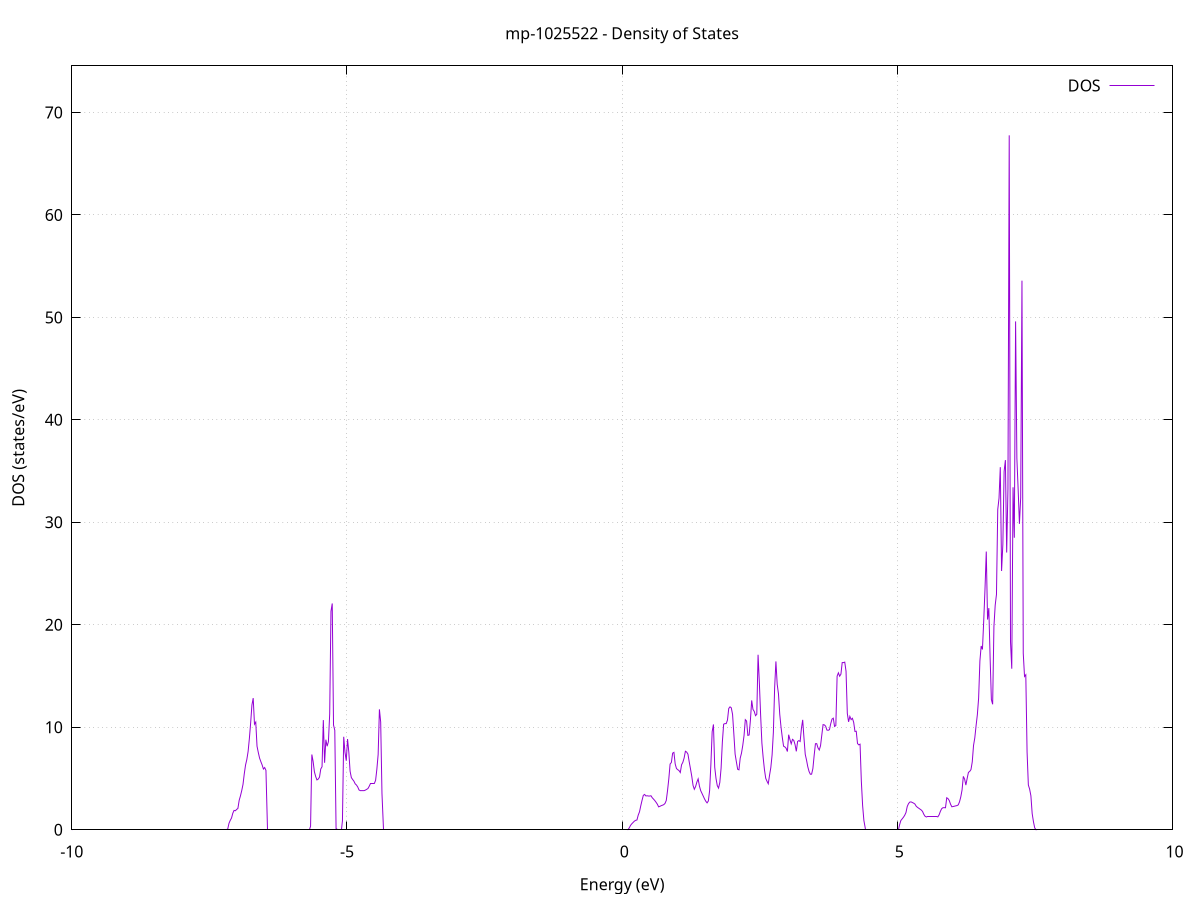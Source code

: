 set title 'mp-1025522 - Density of States'
set xlabel 'Energy (eV)'
set ylabel 'DOS (states/eV)'
set grid
set xrange [-10:10]
set yrange [0:74.542]
set xzeroaxis lt -1
set terminal png size 800,600
set output 'mp-1025522_dos_gnuplot.png'
plot '-' using 1:2 with lines title 'DOS'
-36.679900 0.000000
-36.656700 0.000000
-36.633600 0.000000
-36.610400 0.000000
-36.587200 0.000000
-36.564100 0.000000
-36.540900 0.000000
-36.517700 0.000000
-36.494600 0.000000
-36.471400 0.000000
-36.448200 0.000000
-36.425100 0.000000
-36.401900 0.000000
-36.378700 0.000000
-36.355600 0.000000
-36.332400 0.000000
-36.309200 0.000000
-36.286100 0.000000
-36.262900 0.000000
-36.239700 0.000000
-36.216600 0.000000
-36.193400 0.000000
-36.170200 0.000000
-36.147100 0.000000
-36.123900 0.000000
-36.100700 0.000000
-36.077600 0.000000
-36.054400 0.000000
-36.031300 0.000000
-36.008100 0.000000
-35.984900 0.000000
-35.961800 0.000000
-35.938600 0.000000
-35.915400 0.000000
-35.892300 0.000000
-35.869100 0.000000
-35.845900 0.000000
-35.822800 0.000000
-35.799600 0.000000
-35.776400 0.000000
-35.753300 0.000000
-35.730100 0.000000
-35.706900 0.000000
-35.683800 0.000000
-35.660600 0.000000
-35.637400 0.000000
-35.614300 0.000000
-35.591100 0.000000
-35.567900 0.000000
-35.544800 0.000000
-35.521600 0.000000
-35.498400 0.000000
-35.475300 0.000000
-35.452100 0.000000
-35.428900 0.000000
-35.405800 0.000000
-35.382600 0.000000
-35.359500 0.000000
-35.336300 0.000000
-35.313100 0.000000
-35.290000 0.000000
-35.266800 0.000000
-35.243600 0.000000
-35.220500 0.000000
-35.197300 0.000000
-35.174100 0.000000
-35.151000 0.000000
-35.127800 0.000000
-35.104600 0.000000
-35.081500 0.000000
-35.058300 0.000000
-35.035100 0.000000
-35.012000 0.000000
-34.988800 0.000000
-34.965600 0.000000
-34.942500 0.000000
-34.919300 0.000000
-34.896100 0.000000
-34.873000 0.000000
-34.849800 0.000000
-34.826600 0.000000
-34.803500 0.000000
-34.780300 0.000000
-34.757200 0.000000
-34.734000 0.000000
-34.710800 0.000000
-34.687700 0.000000
-34.664500 0.000000
-34.641300 0.000000
-34.618200 0.000000
-34.595000 0.000000
-34.571800 628.973300
-34.548700 0.000000
-34.525500 0.000000
-34.502300 0.000000
-34.479200 0.000000
-34.456000 0.000000
-34.432800 0.000000
-34.409700 0.000000
-34.386500 0.000000
-34.363300 0.000000
-34.340200 0.000000
-34.317000 0.000000
-34.293800 0.000000
-34.270700 0.000000
-34.247500 0.000000
-34.224300 0.000000
-34.201200 0.000000
-34.178000 0.000000
-34.154900 0.000000
-34.131700 0.000000
-34.108500 0.000000
-34.085400 0.000000
-34.062200 0.000000
-34.039000 0.000000
-34.015900 0.000000
-33.992700 0.000000
-33.969500 0.000000
-33.946400 0.000000
-33.923200 0.000000
-33.900000 0.000000
-33.876900 0.000000
-33.853700 0.000000
-33.830500 0.000000
-33.807400 0.000000
-33.784200 0.000000
-33.761000 0.000000
-33.737900 0.000000
-33.714700 0.000000
-33.691500 0.000000
-33.668400 0.000000
-33.645200 0.000000
-33.622000 0.000000
-33.598900 0.000000
-33.575700 0.000000
-33.552600 0.000000
-33.529400 0.000000
-33.506200 0.000000
-33.483100 0.000000
-33.459900 0.000000
-33.436700 0.000000
-33.413600 0.000000
-33.390400 0.000000
-33.367200 0.000000
-33.344100 0.000000
-33.320900 0.000000
-33.297700 0.000000
-33.274600 0.000000
-33.251400 0.000000
-33.228200 0.000000
-33.205100 0.000000
-33.181900 0.000000
-33.158700 0.000000
-33.135600 0.000000
-33.112400 0.000000
-33.089200 0.000000
-33.066100 0.000000
-33.042900 0.000000
-33.019700 0.000000
-32.996600 0.000000
-32.973400 0.000000
-32.950200 0.000000
-32.927100 0.000000
-32.903900 0.000000
-32.880800 0.000000
-32.857600 0.000000
-32.834400 0.000000
-32.811300 0.000000
-32.788100 0.000000
-32.764900 0.000000
-32.741800 0.000000
-32.718600 0.000000
-32.695400 0.000000
-32.672300 0.000000
-32.649100 0.000000
-32.625900 0.000000
-32.602800 0.000000
-32.579600 0.000000
-32.556400 0.000000
-32.533300 0.000000
-32.510100 0.000000
-32.486900 0.000000
-32.463800 0.000000
-32.440600 0.000000
-32.417400 0.000000
-32.394300 0.000000
-32.371100 0.000000
-32.347900 0.000000
-32.324800 0.000000
-32.301600 0.000000
-32.278500 0.000000
-32.255300 0.000000
-32.232100 0.000000
-32.209000 0.000000
-32.185800 0.000000
-32.162600 0.000000
-32.139500 0.000000
-32.116300 0.000000
-32.093100 0.000000
-32.070000 0.000000
-32.046800 0.000000
-32.023600 0.000000
-32.000500 0.000000
-31.977300 0.000000
-31.954100 0.000000
-31.931000 0.000000
-31.907800 0.000000
-31.884600 0.000000
-31.861500 0.000000
-31.838300 0.000000
-31.815100 0.000000
-31.792000 0.000000
-31.768800 0.000000
-31.745600 0.000000
-31.722500 0.000000
-31.699300 0.000000
-31.676200 0.000000
-31.653000 0.000000
-31.629800 0.000000
-31.606700 0.000000
-31.583500 0.000000
-31.560300 0.000000
-31.537200 0.000000
-31.514000 0.000000
-31.490800 0.000000
-31.467700 0.000000
-31.444500 0.000000
-31.421300 0.000000
-31.398200 0.000000
-31.375000 0.000000
-31.351800 0.000000
-31.328700 0.000000
-31.305500 0.000000
-31.282300 0.000000
-31.259200 0.000000
-31.236000 0.000000
-31.212800 0.000000
-31.189700 0.000000
-31.166500 0.000000
-31.143300 0.000000
-31.120200 0.000000
-31.097000 0.000000
-31.073800 0.000000
-31.050700 0.000000
-31.027500 0.000000
-31.004400 0.000000
-30.981200 0.000000
-30.958000 0.000000
-30.934900 0.000000
-30.911700 0.000000
-30.888500 0.000000
-30.865400 0.000000
-30.842200 0.000000
-30.819000 0.000000
-30.795900 0.000000
-30.772700 0.000000
-30.749500 0.000000
-30.726400 0.000000
-30.703200 0.000000
-30.680000 0.000000
-30.656900 0.000000
-30.633700 0.000000
-30.610500 0.000000
-30.587400 0.000000
-30.564200 0.000000
-30.541000 0.000000
-30.517900 0.000000
-30.494700 0.000000
-30.471500 0.000000
-30.448400 0.000000
-30.425200 0.000000
-30.402100 0.000000
-30.378900 0.000000
-30.355700 0.000000
-30.332600 0.000000
-30.309400 0.000000
-30.286200 0.000000
-30.263100 0.000000
-30.239900 0.000000
-30.216700 0.000000
-30.193600 0.000000
-30.170400 0.000000
-30.147200 0.000000
-30.124100 0.000000
-30.100900 0.000000
-30.077700 0.000000
-30.054600 0.000000
-30.031400 0.000000
-30.008200 0.000000
-29.985100 0.000000
-29.961900 0.000000
-29.938700 0.000000
-29.915600 0.000000
-29.892400 0.000000
-29.869200 0.000000
-29.846100 0.000000
-29.822900 0.000000
-29.799800 0.000000
-29.776600 0.000000
-29.753400 0.000000
-29.730300 0.000000
-29.707100 0.000000
-29.683900 0.000000
-29.660800 0.000000
-29.637600 0.000000
-29.614400 0.000000
-29.591300 0.000000
-29.568100 0.000000
-29.544900 0.000000
-29.521800 0.000000
-29.498600 0.000000
-29.475400 0.000000
-29.452300 0.000000
-29.429100 0.000000
-29.405900 0.000000
-29.382800 0.000000
-29.359600 0.000000
-29.336400 0.000000
-29.313300 0.000000
-29.290100 0.000000
-29.266900 0.000000
-29.243800 0.000000
-29.220600 0.000000
-29.197400 0.000000
-29.174300 0.000000
-29.151100 0.000000
-29.128000 0.000000
-29.104800 0.000000
-29.081600 0.000000
-29.058500 0.000000
-29.035300 0.000000
-29.012100 0.000000
-28.989000 0.000000
-28.965800 0.000000
-28.942600 0.000000
-28.919500 0.000000
-28.896300 0.000000
-28.873100 0.000000
-28.850000 0.000000
-28.826800 0.000000
-28.803600 0.000000
-28.780500 0.000000
-28.757300 0.000000
-28.734100 0.000000
-28.711000 0.000000
-28.687800 0.000000
-28.664600 0.000000
-28.641500 0.000000
-28.618300 0.000000
-28.595100 0.000000
-28.572000 0.000000
-28.548800 0.000000
-28.525700 0.000000
-28.502500 0.000000
-28.479300 0.000000
-28.456200 0.000000
-28.433000 0.000000
-28.409800 0.000000
-28.386700 0.000000
-28.363500 0.000000
-28.340300 0.000000
-28.317200 0.000000
-28.294000 0.000000
-28.270800 0.000000
-28.247700 0.000000
-28.224500 0.000000
-28.201300 0.000000
-28.178200 0.000000
-28.155000 0.000000
-28.131800 0.000000
-28.108700 0.000000
-28.085500 0.000000
-28.062300 0.000000
-28.039200 0.000000
-28.016000 0.000000
-27.992800 0.000000
-27.969700 0.000000
-27.946500 0.000000
-27.923400 0.000000
-27.900200 0.000000
-27.877000 0.000000
-27.853900 0.000000
-27.830700 0.000000
-27.807500 0.000000
-27.784400 0.000000
-27.761200 0.000000
-27.738000 0.000000
-27.714900 0.000000
-27.691700 0.000000
-27.668500 0.000000
-27.645400 0.000000
-27.622200 0.000000
-27.599000 0.000000
-27.575900 0.000000
-27.552700 0.000000
-27.529500 0.000000
-27.506400 0.000000
-27.483200 0.000000
-27.460000 0.000000
-27.436900 0.000000
-27.413700 0.000000
-27.390500 0.000000
-27.367400 0.000000
-27.344200 0.000000
-27.321000 0.000000
-27.297900 0.000000
-27.274700 0.000000
-27.251600 0.000000
-27.228400 0.000000
-27.205200 0.000000
-27.182100 0.000000
-27.158900 0.000000
-27.135700 0.000000
-27.112600 0.000000
-27.089400 0.000000
-27.066200 0.000000
-27.043100 0.000000
-27.019900 0.000000
-26.996700 0.000000
-26.973600 0.000000
-26.950400 0.000000
-26.927200 0.000000
-26.904100 0.000000
-26.880900 0.000000
-26.857700 0.000000
-26.834600 0.000000
-26.811400 0.000000
-26.788200 0.000000
-26.765100 0.000000
-26.741900 0.000000
-26.718700 0.000000
-26.695600 0.000000
-26.672400 0.000000
-26.649300 0.000000
-26.626100 0.000000
-26.602900 0.000000
-26.579800 0.000000
-26.556600 0.000000
-26.533400 0.000000
-26.510300 0.000000
-26.487100 0.000000
-26.463900 0.000000
-26.440800 0.000000
-26.417600 0.000000
-26.394400 0.000000
-26.371300 0.000000
-26.348100 0.000000
-26.324900 0.000000
-26.301800 0.000000
-26.278600 0.000000
-26.255400 0.000000
-26.232300 0.000000
-26.209100 0.000000
-26.185900 0.000000
-26.162800 0.000000
-26.139600 0.000000
-26.116400 0.000000
-26.093300 0.000000
-26.070100 0.000000
-26.047000 0.000000
-26.023800 0.000000
-26.000600 0.000000
-25.977500 0.000000
-25.954300 0.000000
-25.931100 0.000000
-25.908000 0.000000
-25.884800 0.000000
-25.861600 0.000000
-25.838500 0.000000
-25.815300 0.000000
-25.792100 0.000000
-25.769000 0.000000
-25.745800 0.000000
-25.722600 0.000000
-25.699500 0.000000
-25.676300 0.000000
-25.653100 0.000000
-25.630000 0.000000
-25.606800 0.000000
-25.583600 0.000000
-25.560500 0.000000
-25.537300 0.000000
-25.514100 0.000000
-25.491000 0.000000
-25.467800 0.000000
-25.444600 0.000000
-25.421500 0.000000
-25.398300 0.000000
-25.375200 0.000000
-25.352000 0.000000
-25.328800 0.000000
-25.305700 0.000000
-25.282500 0.000000
-25.259300 0.000000
-25.236200 0.000000
-25.213000 0.000000
-25.189800 0.000000
-25.166700 0.000000
-25.143500 0.000000
-25.120300 0.000000
-25.097200 0.000000
-25.074000 0.000000
-25.050800 0.000000
-25.027700 0.000000
-25.004500 0.000000
-24.981300 0.000000
-24.958200 0.000000
-24.935000 0.000000
-24.911800 0.000000
-24.888700 0.000000
-24.865500 0.000000
-24.842300 0.000000
-24.819200 0.000000
-24.796000 0.000000
-24.772900 0.000000
-24.749700 0.000000
-24.726500 0.000000
-24.703400 0.000000
-24.680200 0.000000
-24.657000 0.000000
-24.633900 0.000000
-24.610700 0.000000
-24.587500 0.000000
-24.564400 0.000000
-24.541200 0.000000
-24.518000 0.000000
-24.494900 0.000000
-24.471700 0.000000
-24.448500 0.000000
-24.425400 0.000000
-24.402200 0.000000
-24.379000 0.000000
-24.355900 0.000000
-24.332700 0.000000
-24.309500 0.000000
-24.286400 0.000000
-24.263200 0.000000
-24.240000 0.000000
-24.216900 0.000000
-24.193700 0.000000
-24.170600 0.000000
-24.147400 0.000000
-24.124200 0.000000
-24.101100 0.000000
-24.077900 0.000000
-24.054700 0.000000
-24.031600 0.000000
-24.008400 0.000000
-23.985200 0.000000
-23.962100 0.000000
-23.938900 0.000000
-23.915700 0.000000
-23.892600 0.000000
-23.869400 0.000000
-23.846200 0.000000
-23.823100 0.000000
-23.799900 0.000000
-23.776700 0.000000
-23.753600 0.000000
-23.730400 0.000000
-23.707200 0.000000
-23.684100 0.000000
-23.660900 0.000000
-23.637700 0.000000
-23.614600 0.000000
-23.591400 0.000000
-23.568200 0.000000
-23.545100 0.000000
-23.521900 0.000000
-23.498800 0.000000
-23.475600 0.000000
-23.452400 0.000000
-23.429300 0.000000
-23.406100 0.000000
-23.382900 0.000000
-23.359800 0.000000
-23.336600 0.000000
-23.313400 0.000000
-23.290300 0.000000
-23.267100 0.000000
-23.243900 0.000000
-23.220800 0.000000
-23.197600 0.000000
-23.174400 0.000000
-23.151300 0.000000
-23.128100 0.000000
-23.104900 0.000000
-23.081800 0.000000
-23.058600 0.000000
-23.035400 0.000000
-23.012300 0.000000
-22.989100 0.000000
-22.965900 0.000000
-22.942800 0.000000
-22.919600 0.000000
-22.896500 0.000000
-22.873300 0.000000
-22.850100 0.000000
-22.827000 0.000000
-22.803800 0.000000
-22.780600 0.000000
-22.757500 0.000000
-22.734300 0.000000
-22.711100 0.000000
-22.688000 0.000000
-22.664800 0.000000
-22.641600 0.000000
-22.618500 0.000000
-22.595300 0.000000
-22.572100 0.000000
-22.549000 0.000000
-22.525800 0.000000
-22.502600 0.000000
-22.479500 0.000000
-22.456300 0.000000
-22.433100 0.000000
-22.410000 0.000000
-22.386800 0.000000
-22.363600 0.000000
-22.340500 0.000000
-22.317300 0.000000
-22.294200 0.000000
-22.271000 0.000000
-22.247800 0.000000
-22.224700 0.000000
-22.201500 0.000000
-22.178300 0.000000
-22.155200 0.000000
-22.132000 0.000000
-22.108800 0.000000
-22.085700 0.000000
-22.062500 0.000000
-22.039300 0.000000
-22.016200 0.000000
-21.993000 0.000000
-21.969800 0.000000
-21.946700 0.000000
-21.923500 0.000000
-21.900300 0.000000
-21.877200 0.000000
-21.854000 0.000000
-21.830800 0.000000
-21.807700 0.000000
-21.784500 0.000000
-21.761300 0.000000
-21.738200 0.000000
-21.715000 0.000000
-21.691800 0.000000
-21.668700 0.000000
-21.645500 0.000000
-21.622400 0.000000
-21.599200 0.000000
-21.576000 0.000000
-21.552900 0.000000
-21.529700 0.000000
-21.506500 0.000000
-21.483400 0.000000
-21.460200 0.000000
-21.437000 0.000000
-21.413900 0.000000
-21.390700 0.000000
-21.367500 0.000000
-21.344400 0.000000
-21.321200 0.000000
-21.298000 0.000000
-21.274900 0.000000
-21.251700 0.000000
-21.228500 0.000000
-21.205400 0.000000
-21.182200 0.000000
-21.159000 0.000000
-21.135900 0.000000
-21.112700 0.000000
-21.089500 0.000000
-21.066400 0.000000
-21.043200 0.000000
-21.020100 0.000000
-20.996900 0.000000
-20.973700 0.000000
-20.950600 0.000000
-20.927400 0.000000
-20.904200 0.000000
-20.881100 0.000000
-20.857900 0.000000
-20.834700 0.000000
-20.811600 0.000000
-20.788400 0.000000
-20.765200 0.000000
-20.742100 0.000000
-20.718900 0.000000
-20.695700 0.000000
-20.672600 0.000000
-20.649400 0.000000
-20.626200 0.000000
-20.603100 0.000000
-20.579900 0.000000
-20.556700 0.000000
-20.533600 0.000000
-20.510400 0.000000
-20.487200 0.000000
-20.464100 0.000000
-20.440900 0.000000
-20.417800 0.000000
-20.394600 0.000000
-20.371400 0.000000
-20.348300 0.000000
-20.325100 0.000000
-20.301900 0.000000
-20.278800 0.000000
-20.255600 0.000000
-20.232400 0.000000
-20.209300 0.000000
-20.186100 0.000000
-20.162900 0.000000
-20.139800 0.000000
-20.116600 0.000000
-20.093400 0.000000
-20.070300 0.000000
-20.047100 0.000000
-20.023900 0.000000
-20.000800 0.000000
-19.977600 0.000000
-19.954400 0.000000
-19.931300 0.000000
-19.908100 0.000000
-19.884900 0.000000
-19.861800 0.000000
-19.838600 0.000000
-19.815400 0.000000
-19.792300 0.000000
-19.769100 0.000000
-19.746000 0.000000
-19.722800 0.000000
-19.699600 0.000000
-19.676500 0.000000
-19.653300 0.000000
-19.630100 0.000000
-19.607000 0.000000
-19.583800 0.000000
-19.560600 0.000000
-19.537500 0.000000
-19.514300 0.000000
-19.491100 0.000000
-19.468000 0.000000
-19.444800 0.000000
-19.421600 0.000000
-19.398500 0.000000
-19.375300 0.000000
-19.352100 0.000000
-19.329000 0.000000
-19.305800 0.000000
-19.282600 0.000000
-19.259500 0.000000
-19.236300 0.000000
-19.213100 0.000000
-19.190000 0.000000
-19.166800 0.000000
-19.143700 0.000000
-19.120500 0.000000
-19.097300 0.000000
-19.074200 0.000000
-19.051000 0.000000
-19.027800 0.000000
-19.004700 0.000000
-18.981500 0.000000
-18.958300 0.000000
-18.935200 0.000000
-18.912000 0.000000
-18.888800 0.000000
-18.865700 0.000000
-18.842500 0.000000
-18.819300 0.000000
-18.796200 0.000000
-18.773000 0.000000
-18.749800 0.000000
-18.726700 0.000000
-18.703500 0.000000
-18.680300 0.000000
-18.657200 0.000000
-18.634000 0.000000
-18.610800 0.000000
-18.587700 0.000000
-18.564500 0.000000
-18.541400 0.000000
-18.518200 0.000000
-18.495000 0.000000
-18.471900 0.000000
-18.448700 0.000000
-18.425500 0.000000
-18.402400 0.000000
-18.379200 0.000000
-18.356000 0.000000
-18.332900 0.000000
-18.309700 0.000000
-18.286500 0.000000
-18.263400 0.000000
-18.240200 0.000000
-18.217000 0.000000
-18.193900 0.000000
-18.170700 0.000000
-18.147500 0.000000
-18.124400 0.000000
-18.101200 0.000000
-18.078000 0.000000
-18.054900 0.000000
-18.031700 0.000000
-18.008500 0.000000
-17.985400 0.000000
-17.962200 0.000000
-17.939000 0.000000
-17.915900 0.000000
-17.892700 0.000000
-17.869600 0.000000
-17.846400 0.000000
-17.823200 0.000000
-17.800100 0.000000
-17.776900 0.000000
-17.753700 0.000000
-17.730600 0.000000
-17.707400 0.000000
-17.684200 0.000000
-17.661100 0.000000
-17.637900 0.000000
-17.614700 0.000000
-17.591600 0.000000
-17.568400 0.000000
-17.545200 0.000000
-17.522100 0.000000
-17.498900 0.000000
-17.475700 0.000000
-17.452600 0.000000
-17.429400 0.000000
-17.406200 0.000000
-17.383100 0.000000
-17.359900 0.000000
-17.336700 0.000000
-17.313600 0.000000
-17.290400 0.000000
-17.267300 0.000000
-17.244100 0.000000
-17.220900 0.000000
-17.197800 0.000000
-17.174600 0.000000
-17.151400 0.000000
-17.128300 0.000000
-17.105100 0.000000
-17.081900 0.000000
-17.058800 0.000000
-17.035600 0.000000
-17.012400 0.000000
-16.989300 0.000000
-16.966100 0.000000
-16.942900 0.000000
-16.919800 0.000000
-16.896600 0.000000
-16.873400 0.000000
-16.850300 0.000000
-16.827100 0.000000
-16.803900 0.000000
-16.780800 0.000000
-16.757600 0.000000
-16.734400 0.000000
-16.711300 0.000000
-16.688100 0.000000
-16.665000 0.000000
-16.641800 0.000000
-16.618600 0.000000
-16.595500 0.000000
-16.572300 0.000000
-16.549100 0.000000
-16.526000 0.000000
-16.502800 0.000000
-16.479600 0.000000
-16.456500 0.000000
-16.433300 0.000000
-16.410100 0.000000
-16.387000 0.000000
-16.363800 0.000000
-16.340600 0.000000
-16.317500 0.000000
-16.294300 0.000000
-16.271100 0.000000
-16.248000 0.000000
-16.224800 0.000000
-16.201600 0.000000
-16.178500 0.000000
-16.155300 0.000000
-16.132100 0.000000
-16.109000 0.000000
-16.085800 0.000000
-16.062600 0.000000
-16.039500 0.000000
-16.016300 0.000000
-15.993200 0.000000
-15.970000 0.000000
-15.946800 0.000000
-15.923700 0.000000
-15.900500 0.000000
-15.877300 0.000000
-15.854200 0.000000
-15.831000 0.000000
-15.807800 0.000000
-15.784700 0.000000
-15.761500 0.000000
-15.738300 0.000000
-15.715200 0.000000
-15.692000 0.000000
-15.668800 0.000000
-15.645700 0.000000
-15.622500 0.000000
-15.599300 0.000000
-15.576200 0.000000
-15.553000 0.000000
-15.529800 0.000000
-15.506700 0.000000
-15.483500 0.000000
-15.460300 0.000000
-15.437200 0.000000
-15.414000 0.000000
-15.390900 0.000000
-15.367700 0.000000
-15.344500 0.000000
-15.321400 0.000000
-15.298200 0.000000
-15.275000 0.000000
-15.251900 0.000000
-15.228700 0.000000
-15.205500 0.000000
-15.182400 0.000000
-15.159200 0.000000
-15.136000 0.000000
-15.112900 0.000000
-15.089700 0.000000
-15.066500 0.000000
-15.043400 0.000000
-15.020200 0.000000
-14.997000 0.000000
-14.973900 0.000000
-14.950700 0.000000
-14.927500 0.000000
-14.904400 0.000000
-14.881200 0.000000
-14.858000 0.000000
-14.834900 0.000000
-14.811700 0.000000
-14.788600 0.000000
-14.765400 0.000000
-14.742200 0.000000
-14.719100 0.000000
-14.695900 0.000000
-14.672700 0.000000
-14.649600 0.000000
-14.626400 0.000000
-14.603200 0.000000
-14.580100 0.000000
-14.556900 0.000000
-14.533700 0.000000
-14.510600 0.000000
-14.487400 0.000000
-14.464200 0.000000
-14.441100 0.000000
-14.417900 0.000000
-14.394700 0.000000
-14.371600 0.000000
-14.348400 0.000000
-14.325200 0.000000
-14.302100 0.000000
-14.278900 0.000000
-14.255700 0.000000
-14.232600 0.000000
-14.209400 0.000000
-14.186200 0.000000
-14.163100 0.000000
-14.139900 0.000000
-14.116800 0.000000
-14.093600 0.000000
-14.070400 0.000000
-14.047300 0.000000
-14.024100 0.000000
-14.000900 0.000000
-13.977800 0.000000
-13.954600 0.000000
-13.931400 0.000000
-13.908300 0.000000
-13.885100 0.000000
-13.861900 0.000000
-13.838800 0.000000
-13.815600 0.000000
-13.792400 0.000000
-13.769300 0.000000
-13.746100 0.000000
-13.722900 0.000000
-13.699800 0.000000
-13.676600 0.000000
-13.653400 0.000000
-13.630300 0.000000
-13.607100 0.000000
-13.583900 0.000000
-13.560800 0.000000
-13.537600 0.000000
-13.514500 0.000000
-13.491300 0.000000
-13.468100 0.000000
-13.445000 0.000000
-13.421800 0.000000
-13.398600 0.000000
-13.375500 0.000000
-13.352300 0.000000
-13.329100 0.000000
-13.306000 0.000000
-13.282800 0.000000
-13.259600 0.000000
-13.236500 0.000000
-13.213300 0.000000
-13.190100 0.000000
-13.167000 0.000000
-13.143800 0.000000
-13.120600 0.000000
-13.097500 0.000000
-13.074300 0.000000
-13.051100 0.000000
-13.028000 0.000000
-13.004800 0.000000
-12.981600 0.000000
-12.958500 0.000000
-12.935300 0.000000
-12.912200 13.776900
-12.889000 13.772100
-12.865800 33.641600
-12.842700 24.518700
-12.819500 36.856100
-12.796300 35.852100
-12.773200 15.712900
-12.750000 27.655700
-12.726800 56.172600
-12.703700 11.400100
-12.680500 47.926300
-12.657300 43.640000
-12.634200 105.613100
-12.611000 29.423200
-12.587800 1.826100
-12.564700 0.000000
-12.541500 0.000000
-12.518300 0.000000
-12.495200 0.000000
-12.472000 0.000000
-12.448800 0.000000
-12.425700 0.000000
-12.402500 0.000000
-12.379300 0.000000
-12.356200 0.000000
-12.333000 0.000000
-12.309800 0.000000
-12.286700 0.000000
-12.263500 0.000000
-12.240400 0.000000
-12.217200 0.000000
-12.194000 0.000000
-12.170900 0.000000
-12.147700 0.000000
-12.124500 0.000000
-12.101400 0.000000
-12.078200 0.000000
-12.055000 0.000000
-12.031900 0.000000
-12.008700 0.000000
-11.985500 0.000000
-11.962400 0.000000
-11.939200 0.000000
-11.916000 0.000000
-11.892900 0.000000
-11.869700 0.000000
-11.846500 0.000000
-11.823400 0.000000
-11.800200 0.000000
-11.777000 0.000000
-11.753900 0.000000
-11.730700 0.000000
-11.707500 0.000000
-11.684400 0.000000
-11.661200 0.000000
-11.638100 0.000000
-11.614900 0.000000
-11.591700 0.000000
-11.568600 0.000000
-11.545400 0.000000
-11.522200 0.000000
-11.499100 0.000000
-11.475900 0.000000
-11.452700 0.000000
-11.429600 0.000000
-11.406400 0.000000
-11.383200 0.000000
-11.360100 0.000000
-11.336900 0.000000
-11.313700 0.000000
-11.290600 0.000000
-11.267400 0.000000
-11.244200 0.000000
-11.221100 0.000000
-11.197900 0.000000
-11.174700 0.000000
-11.151600 0.000000
-11.128400 0.000000
-11.105200 0.000000
-11.082100 0.000000
-11.058900 0.000000
-11.035800 0.000000
-11.012600 0.000000
-10.989400 0.000000
-10.966300 0.000000
-10.943100 0.000000
-10.919900 0.000000
-10.896800 0.000000
-10.873600 0.000000
-10.850400 0.000000
-10.827300 0.000000
-10.804100 0.000000
-10.780900 0.000000
-10.757800 0.000000
-10.734600 0.000000
-10.711400 0.000000
-10.688300 0.000000
-10.665100 0.000000
-10.641900 0.000000
-10.618800 0.000000
-10.595600 0.000000
-10.572400 0.000000
-10.549300 0.000000
-10.526100 0.000000
-10.502900 0.000000
-10.479800 0.000000
-10.456600 0.000000
-10.433400 0.000000
-10.410300 0.000000
-10.387100 0.000000
-10.364000 0.000000
-10.340800 0.000000
-10.317600 0.000000
-10.294500 0.000000
-10.271300 0.000000
-10.248100 0.000000
-10.225000 0.000000
-10.201800 0.000000
-10.178600 0.000000
-10.155500 0.000000
-10.132300 0.000000
-10.109100 0.000000
-10.086000 0.000000
-10.062800 0.000000
-10.039600 0.000000
-10.016500 0.000000
-9.993300 0.000000
-9.970100 0.000000
-9.947000 0.000000
-9.923800 0.000000
-9.900600 0.000000
-9.877500 0.000000
-9.854300 0.000000
-9.831100 0.000000
-9.808000 0.000000
-9.784800 0.000000
-9.761700 0.000000
-9.738500 0.000000
-9.715300 0.000000
-9.692200 0.000000
-9.669000 0.000000
-9.645800 0.000000
-9.622700 0.000000
-9.599500 0.000000
-9.576300 0.000000
-9.553200 0.000000
-9.530000 0.000000
-9.506800 0.000000
-9.483700 0.000000
-9.460500 0.000000
-9.437300 0.000000
-9.414200 0.000000
-9.391000 0.000000
-9.367800 0.000000
-9.344700 0.000000
-9.321500 0.000000
-9.298300 0.000000
-9.275200 0.000000
-9.252000 0.000000
-9.228800 0.000000
-9.205700 0.000000
-9.182500 0.000000
-9.159400 0.000000
-9.136200 0.000000
-9.113000 0.000000
-9.089900 0.000000
-9.066700 0.000000
-9.043500 0.000000
-9.020400 0.000000
-8.997200 0.000000
-8.974000 0.000000
-8.950900 0.000000
-8.927700 0.000000
-8.904500 0.000000
-8.881400 0.000000
-8.858200 0.000000
-8.835000 0.000000
-8.811900 0.000000
-8.788700 0.000000
-8.765500 0.000000
-8.742400 0.000000
-8.719200 0.000000
-8.696000 0.000000
-8.672900 0.000000
-8.649700 0.000000
-8.626500 0.000000
-8.603400 0.000000
-8.580200 0.000000
-8.557000 0.000000
-8.533900 0.000000
-8.510700 0.000000
-8.487600 0.000000
-8.464400 0.000000
-8.441200 0.000000
-8.418100 0.000000
-8.394900 0.000000
-8.371700 0.000000
-8.348600 0.000000
-8.325400 0.000000
-8.302200 0.000000
-8.279100 0.000000
-8.255900 0.000000
-8.232700 0.000000
-8.209600 0.000000
-8.186400 0.000000
-8.163200 0.000000
-8.140100 0.000000
-8.116900 0.000000
-8.093700 0.000000
-8.070600 0.000000
-8.047400 0.000000
-8.024200 0.000000
-8.001100 0.000000
-7.977900 0.000000
-7.954700 0.000000
-7.931600 0.000000
-7.908400 0.000000
-7.885300 0.000000
-7.862100 0.000000
-7.838900 0.000000
-7.815800 0.000000
-7.792600 0.000000
-7.769400 0.000000
-7.746300 0.000000
-7.723100 0.000000
-7.699900 0.000000
-7.676800 0.000000
-7.653600 0.000000
-7.630400 0.000000
-7.607300 0.000000
-7.584100 0.000000
-7.560900 0.000000
-7.537800 0.000000
-7.514600 0.000000
-7.491400 0.000000
-7.468300 0.000000
-7.445100 0.000000
-7.421900 0.000000
-7.398800 0.000000
-7.375600 0.000000
-7.352400 0.000000
-7.329300 0.000000
-7.306100 0.000000
-7.283000 0.000000
-7.259800 0.000000
-7.236600 0.000000
-7.213500 0.000000
-7.190300 0.000000
-7.167100 0.061200
-7.144000 0.626400
-7.120800 0.919100
-7.097600 1.146400
-7.074500 1.612100
-7.051300 1.890100
-7.028100 1.856800
-7.005000 1.982600
-6.981800 2.083000
-6.958600 2.874500
-6.935500 3.306000
-6.912300 3.817800
-6.889100 4.426500
-6.866000 5.457500
-6.842800 6.321400
-6.819600 6.856600
-6.796500 7.632000
-6.773300 8.906300
-6.750100 10.432000
-6.727000 12.174900
-6.703800 12.848100
-6.680600 10.306100
-6.657500 10.509200
-6.634300 8.154700
-6.611200 7.541500
-6.588000 6.995100
-6.564800 6.649200
-6.541700 6.330500
-6.518500 5.926800
-6.495300 6.072700
-6.472200 5.798700
-6.449000 0.000000
-6.425800 0.000000
-6.402700 0.000000
-6.379500 0.000000
-6.356300 0.000000
-6.333200 0.000000
-6.310000 0.000000
-6.286800 0.000000
-6.263700 0.000000
-6.240500 0.000000
-6.217300 0.000000
-6.194200 0.000000
-6.171000 0.000000
-6.147800 0.000000
-6.124700 0.000000
-6.101500 0.000000
-6.078300 0.000000
-6.055200 0.000000
-6.032000 0.000000
-6.008900 0.000000
-5.985700 0.000000
-5.962500 0.000000
-5.939400 0.000000
-5.916200 0.000000
-5.893000 0.000000
-5.869900 0.000000
-5.846700 0.000000
-5.823500 0.000000
-5.800400 0.000000
-5.777200 0.000000
-5.754000 0.000000
-5.730900 0.000000
-5.707700 0.000000
-5.684500 0.000000
-5.661400 0.344300
-5.638200 7.343600
-5.615000 6.662600
-5.591900 5.665500
-5.568700 5.195400
-5.545500 4.864800
-5.522400 4.944700
-5.499200 5.136300
-5.476000 5.931300
-5.452900 6.150900
-5.429700 10.701400
-5.406600 6.540500
-5.383400 8.789800
-5.360200 8.150200
-5.337100 8.597100
-5.313900 11.306400
-5.290700 21.316800
-5.267600 22.083700
-5.244400 10.224100
-5.221200 9.707300
-5.198100 0.117500
-5.174900 0.000000
-5.151700 0.000000
-5.128600 0.000000
-5.105400 0.000000
-5.082200 0.879100
-5.059100 9.074100
-5.035900 7.558800
-5.012700 6.737200
-4.989600 8.853200
-4.966400 7.578000
-4.943200 5.712100
-4.920100 5.086900
-4.896900 4.906900
-4.873700 4.742100
-4.850600 4.482500
-4.827400 4.366800
-4.804200 4.174300
-4.781100 3.886200
-4.757900 3.818500
-4.734800 3.819200
-4.711600 3.819900
-4.688400 3.820600
-4.665300 3.870900
-4.642100 3.945500
-4.618900 4.023300
-4.595800 4.244900
-4.572600 4.516100
-4.549400 4.516600
-4.526300 4.517200
-4.503100 4.517700
-4.479900 4.819700
-4.456800 5.912300
-4.433600 7.339600
-4.410400 11.751800
-4.387300 10.510600
-4.364100 3.551000
-4.340900 0.000000
-4.317800 0.000000
-4.294600 0.000000
-4.271400 0.000000
-4.248300 0.000000
-4.225100 0.000000
-4.201900 0.000000
-4.178800 0.000000
-4.155600 0.000000
-4.132500 0.000000
-4.109300 0.000000
-4.086100 0.000000
-4.063000 0.000000
-4.039800 0.000000
-4.016600 0.000000
-3.993500 0.000000
-3.970300 0.000000
-3.947100 0.000000
-3.924000 0.000000
-3.900800 0.000000
-3.877600 0.000000
-3.854500 0.000000
-3.831300 0.000000
-3.808100 0.000000
-3.785000 0.000000
-3.761800 0.000000
-3.738600 0.000000
-3.715500 0.000000
-3.692300 0.000000
-3.669100 0.000000
-3.646000 0.000000
-3.622800 0.000000
-3.599600 0.000000
-3.576500 0.000000
-3.553300 0.000000
-3.530200 0.000000
-3.507000 0.000000
-3.483800 0.000000
-3.460700 0.000000
-3.437500 0.000000
-3.414300 0.000000
-3.391200 0.000000
-3.368000 0.000000
-3.344800 0.000000
-3.321700 0.000000
-3.298500 0.000000
-3.275300 0.000000
-3.252200 0.000000
-3.229000 0.000000
-3.205800 0.000000
-3.182700 0.000000
-3.159500 0.000000
-3.136300 0.000000
-3.113200 0.000000
-3.090000 0.000000
-3.066800 0.000000
-3.043700 0.000000
-3.020500 0.000000
-2.997300 0.000000
-2.974200 0.000000
-2.951000 0.000000
-2.927800 0.000000
-2.904700 0.000000
-2.881500 0.000000
-2.858400 0.000000
-2.835200 0.000000
-2.812000 0.000000
-2.788900 0.000000
-2.765700 0.000000
-2.742500 0.000000
-2.719400 0.000000
-2.696200 0.000000
-2.673000 0.000000
-2.649900 0.000000
-2.626700 0.000000
-2.603500 0.000000
-2.580400 0.000000
-2.557200 0.000000
-2.534000 0.000000
-2.510900 0.000000
-2.487700 0.000000
-2.464500 0.000000
-2.441400 0.000000
-2.418200 0.000000
-2.395000 0.000000
-2.371900 0.000000
-2.348700 0.000000
-2.325500 0.000000
-2.302400 0.000000
-2.279200 0.000000
-2.256100 0.000000
-2.232900 0.000000
-2.209700 0.000000
-2.186600 0.000000
-2.163400 0.000000
-2.140200 0.000000
-2.117100 0.000000
-2.093900 0.000000
-2.070700 0.000000
-2.047600 0.000000
-2.024400 0.000000
-2.001200 0.000000
-1.978100 0.000000
-1.954900 0.000000
-1.931700 0.000000
-1.908600 0.000000
-1.885400 0.000000
-1.862200 0.000000
-1.839100 0.000000
-1.815900 0.000000
-1.792700 0.000000
-1.769600 0.000000
-1.746400 0.000000
-1.723200 0.000000
-1.700100 0.000000
-1.676900 0.000000
-1.653800 0.000000
-1.630600 0.000000
-1.607400 0.000000
-1.584300 0.000000
-1.561100 0.000000
-1.537900 0.000000
-1.514800 0.000000
-1.491600 0.000000
-1.468400 0.000000
-1.445300 0.000000
-1.422100 0.000000
-1.398900 0.000000
-1.375800 0.000000
-1.352600 0.000000
-1.329400 0.000000
-1.306300 0.000000
-1.283100 0.000000
-1.259900 0.000000
-1.236800 0.000000
-1.213600 0.000000
-1.190400 0.000000
-1.167300 0.000000
-1.144100 0.000000
-1.120900 0.000000
-1.097800 0.000000
-1.074600 0.000000
-1.051400 0.000000
-1.028300 0.000000
-1.005100 0.000000
-0.982000 0.000000
-0.958800 0.000000
-0.935600 0.000000
-0.912500 0.000000
-0.889300 0.000000
-0.866100 0.000000
-0.843000 0.000000
-0.819800 0.000000
-0.796600 0.000000
-0.773500 0.000000
-0.750300 0.000000
-0.727100 0.000000
-0.704000 0.000000
-0.680800 0.000000
-0.657600 0.000000
-0.634500 0.000000
-0.611300 0.000000
-0.588100 0.000000
-0.565000 0.000000
-0.541800 0.000000
-0.518600 0.000000
-0.495500 0.000000
-0.472300 0.000000
-0.449100 0.000000
-0.426000 0.000000
-0.402800 0.000000
-0.379700 0.000000
-0.356500 0.000000
-0.333300 0.000000
-0.310200 0.000000
-0.287000 0.000000
-0.263800 0.000000
-0.240700 0.000000
-0.217500 0.000000
-0.194300 0.000000
-0.171200 0.000000
-0.148000 0.000000
-0.124800 0.000000
-0.101700 0.000000
-0.078500 0.000000
-0.055300 0.000000
-0.032200 0.000000
-0.009000 0.000000
0.014200 0.000000
0.037300 0.000000
0.060500 0.000000
0.083700 0.000000
0.106800 0.018000
0.130000 0.194500
0.153200 0.435700
0.176300 0.588900
0.199500 0.716600
0.222600 0.841900
0.245800 0.922000
0.269000 0.955200
0.292100 1.428500
0.315300 1.749500
0.338500 2.341500
0.361600 2.873600
0.384800 3.358700
0.408000 3.447700
0.431100 3.302300
0.454300 3.317900
0.477500 3.294500
0.500600 3.293000
0.523800 3.320000
0.547000 3.126900
0.570100 2.993500
0.593300 2.850300
0.616500 2.682700
0.639600 2.494300
0.662800 2.235500
0.686000 2.285500
0.709100 2.351100
0.732300 2.398200
0.755500 2.450300
0.778600 2.568300
0.801800 2.861500
0.825000 3.837300
0.848100 4.984500
0.871300 6.411500
0.894400 6.566200
0.917600 7.478800
0.940800 7.553800
0.963900 6.422500
0.987100 5.975200
1.010300 5.864200
1.033400 5.777000
1.056600 5.586100
1.079800 6.344100
1.102900 6.581400
1.126100 7.003000
1.149300 7.661900
1.172400 7.583000
1.195600 7.379800
1.218800 6.625300
1.241900 5.940400
1.265100 5.214000
1.288300 4.330500
1.311400 3.952100
1.334600 4.214600
1.357800 4.656600
1.380900 4.965600
1.404100 4.266900
1.427300 3.818000
1.450400 3.552800
1.473600 3.285600
1.496700 3.012800
1.519900 2.782800
1.543100 2.624300
1.566200 2.809300
1.589400 3.819100
1.612600 6.413500
1.635700 9.570900
1.658900 10.279400
1.682100 6.108400
1.705200 5.022100
1.728400 4.310300
1.751600 4.064700
1.774700 4.611900
1.797900 6.011800
1.821100 8.573800
1.844200 10.301900
1.867400 10.362000
1.890600 10.356900
1.913700 10.705300
1.936900 11.836700
1.960100 11.995800
1.983200 11.899900
2.006400 11.254500
2.029600 9.364400
2.052700 7.381000
2.075900 6.623400
2.099000 5.902200
2.122200 5.846800
2.145400 6.990400
2.168500 7.477400
2.191700 8.233300
2.214900 9.193800
2.238000 10.745400
2.261200 10.610200
2.284400 9.208100
2.307500 9.249600
2.330700 10.701100
2.353900 12.626200
2.377000 11.745700
2.400200 11.555600
2.423400 11.134000
2.446500 11.267000
2.469700 17.080600
2.492900 14.379400
2.516000 11.228800
2.539200 8.456300
2.562400 7.046100
2.585500 5.878300
2.608700 5.025400
2.631900 4.734700
2.655000 4.489200
2.678200 5.317200
2.701400 6.071800
2.724500 7.296600
2.747700 9.496900
2.770800 13.853100
2.794000 16.429900
2.817200 14.201800
2.840300 13.268400
2.863500 11.281700
2.886700 10.023900
2.909800 9.015900
2.933000 8.157500
2.956200 8.085500
2.979300 7.953000
3.002500 7.636200
3.025700 9.276800
3.048800 8.807900
3.072000 8.388900
3.095200 8.825000
3.118300 8.726100
3.141500 8.317200
3.164700 7.652200
3.187800 8.619000
3.211000 8.701200
3.234200 8.615400
3.257300 9.878300
3.280500 10.725500
3.303700 8.963200
3.326800 7.363700
3.350000 6.804800
3.373100 6.149600
3.396300 5.688200
3.419500 5.418600
3.442600 5.425400
3.465800 5.979100
3.489000 7.256200
3.512100 8.397700
3.535300 8.405500
3.558500 7.990900
3.581600 7.784900
3.604800 8.203200
3.628000 9.246600
3.651100 10.261400
3.674300 10.235600
3.697500 10.107300
3.720600 9.731300
3.743800 9.707500
3.767000 9.768600
3.790100 10.353200
3.813300 10.801200
3.836500 10.889700
3.859600 10.081400
3.882800 10.170600
3.906000 14.990600
3.929100 15.314300
3.952300 14.986600
3.975400 15.186200
3.998600 16.316900
4.021800 16.313000
4.044900 16.358300
4.068100 15.467900
4.091300 11.361000
4.114400 10.530700
4.137600 11.066200
4.160800 10.752200
4.183900 10.878600
4.207100 10.480700
4.230300 9.593700
4.253400 9.615800
4.276600 8.417300
4.299800 8.288200
4.322900 8.351800
4.346100 4.752500
4.369300 2.373800
4.392400 0.908400
4.415600 0.000000
4.438800 0.000000
4.461900 0.000000
4.485100 0.000000
4.508300 0.000000
4.531400 0.000000
4.554600 0.000000
4.577800 0.000000
4.600900 0.000000
4.624100 0.000000
4.647200 0.000000
4.670400 0.000000
4.693600 0.000000
4.716700 0.000000
4.739900 0.000000
4.763100 0.000000
4.786200 0.000000
4.809400 0.000000
4.832600 0.000000
4.855700 0.000000
4.878900 0.000000
4.902100 0.000000
4.925200 0.000000
4.948400 0.000000
4.971600 0.000000
4.994700 0.000000
5.017900 0.000100
5.041100 0.485200
5.064200 0.903300
5.087400 1.057500
5.110600 1.217400
5.133700 1.409200
5.156900 1.676900
5.180100 2.271900
5.203200 2.551000
5.226400 2.701300
5.249500 2.720100
5.272700 2.662600
5.295900 2.598300
5.319000 2.516700
5.342200 2.305800
5.365400 2.190800
5.388500 2.106400
5.411700 2.017100
5.434900 1.928900
5.458000 1.792900
5.481200 1.509500
5.504400 1.315800
5.527500 1.249800
5.550700 1.248800
5.573900 1.248800
5.597000 1.248700
5.620200 1.248700
5.643400 1.248600
5.666500 1.248600
5.689700 1.248600
5.712900 1.248500
5.736000 1.260200
5.759200 1.457500
5.782400 1.801000
5.805500 2.054300
5.828700 2.152600
5.851800 2.155100
5.875000 2.149200
5.898200 3.124500
5.921300 3.038500
5.944500 2.845200
5.967700 2.489000
5.990800 2.244700
6.014000 2.270400
6.037200 2.300500
6.060300 2.332300
6.083500 2.360300
6.106700 2.427900
6.129800 2.722100
6.153000 3.204200
6.176200 3.881100
6.199300 5.211400
6.222500 4.943600
6.245700 4.361500
6.268800 5.008500
6.292000 5.599100
6.315200 5.693600
6.338300 5.872400
6.361500 6.620200
6.384700 8.223400
6.407800 8.969300
6.431000 10.156300
6.454200 11.229000
6.477300 12.845700
6.500500 16.469100
6.523600 17.935300
6.546800 17.598400
6.570000 20.406200
6.593100 23.491900
6.616300 27.152700
6.639500 20.510800
6.662600 21.632600
6.685800 16.832500
6.709000 12.705100
6.732100 12.244300
6.755300 19.826300
6.778500 21.912700
6.801600 22.966000
6.824800 31.251600
6.848000 32.355500
6.871100 35.382100
6.894300 25.251500
6.917500 27.840600
6.940600 34.977300
6.963800 36.073900
6.987000 27.053100
7.010100 33.253100
7.033300 67.765700
7.056500 18.339900
7.079600 15.716500
7.102800 33.418600
7.125900 28.495800
7.149100 49.604800
7.172300 36.250500
7.195400 33.223800
7.218600 29.851300
7.241800 32.422600
7.264900 53.581900
7.288100 17.229600
7.311300 14.964800
7.334400 15.125400
7.357600 7.598000
7.380800 4.371600
7.403900 3.967300
7.427100 3.319400
7.450300 1.579600
7.473400 0.789500
7.496600 0.182000
7.519800 0.005200
7.542900 0.000000
7.566100 0.000000
7.589300 0.000000
7.612400 0.000000
7.635600 0.000000
7.658800 0.000000
7.681900 0.000000
7.705100 0.000000
7.728200 0.000000
7.751400 0.000000
7.774600 0.000000
7.797700 0.000000
7.820900 0.000000
7.844100 0.000000
7.867200 0.000000
7.890400 0.000000
7.913600 0.000000
7.936700 0.000000
7.959900 0.000000
7.983100 0.000000
8.006200 0.000000
8.029400 0.000000
8.052600 0.000000
8.075700 0.000000
8.098900 0.000000
8.122100 0.000000
8.145200 0.000000
8.168400 0.000000
8.191600 0.000000
8.214700 0.000000
8.237900 0.000000
8.261100 0.000000
8.284200 0.000000
8.307400 0.000000
8.330600 0.000000
8.353700 0.000000
8.376900 0.000000
8.400000 0.000000
8.423200 0.000000
8.446400 0.000000
8.469500 0.000000
8.492700 0.000000
8.515900 0.000000
8.539000 0.000000
8.562200 0.000000
8.585400 0.000000
8.608500 0.000000
8.631700 0.000000
8.654900 0.000000
8.678000 0.000000
8.701200 0.000000
8.724400 0.000000
8.747500 0.000000
8.770700 0.000000
8.793900 0.000000
8.817000 0.000000
8.840200 0.000000
8.863400 0.000000
8.886500 0.000000
8.909700 0.000000
8.932900 0.000000
8.956000 0.000000
8.979200 0.000000
9.002300 0.000000
9.025500 0.000000
9.048700 0.000000
9.071800 0.000000
9.095000 0.000000
9.118200 0.000000
9.141300 0.000000
9.164500 0.000000
9.187700 0.000000
9.210800 0.000000
9.234000 0.000000
9.257200 0.000000
9.280300 0.000000
9.303500 0.000000
9.326700 0.000000
9.349800 0.000000
9.373000 0.000000
9.396200 0.000000
9.419300 0.000000
9.442500 0.000000
9.465700 0.000000
9.488800 0.000000
9.512000 0.000000
9.535200 0.000000
9.558300 0.000000
9.581500 0.000000
9.604600 0.000000
9.627800 0.000000
9.651000 0.000000
e
